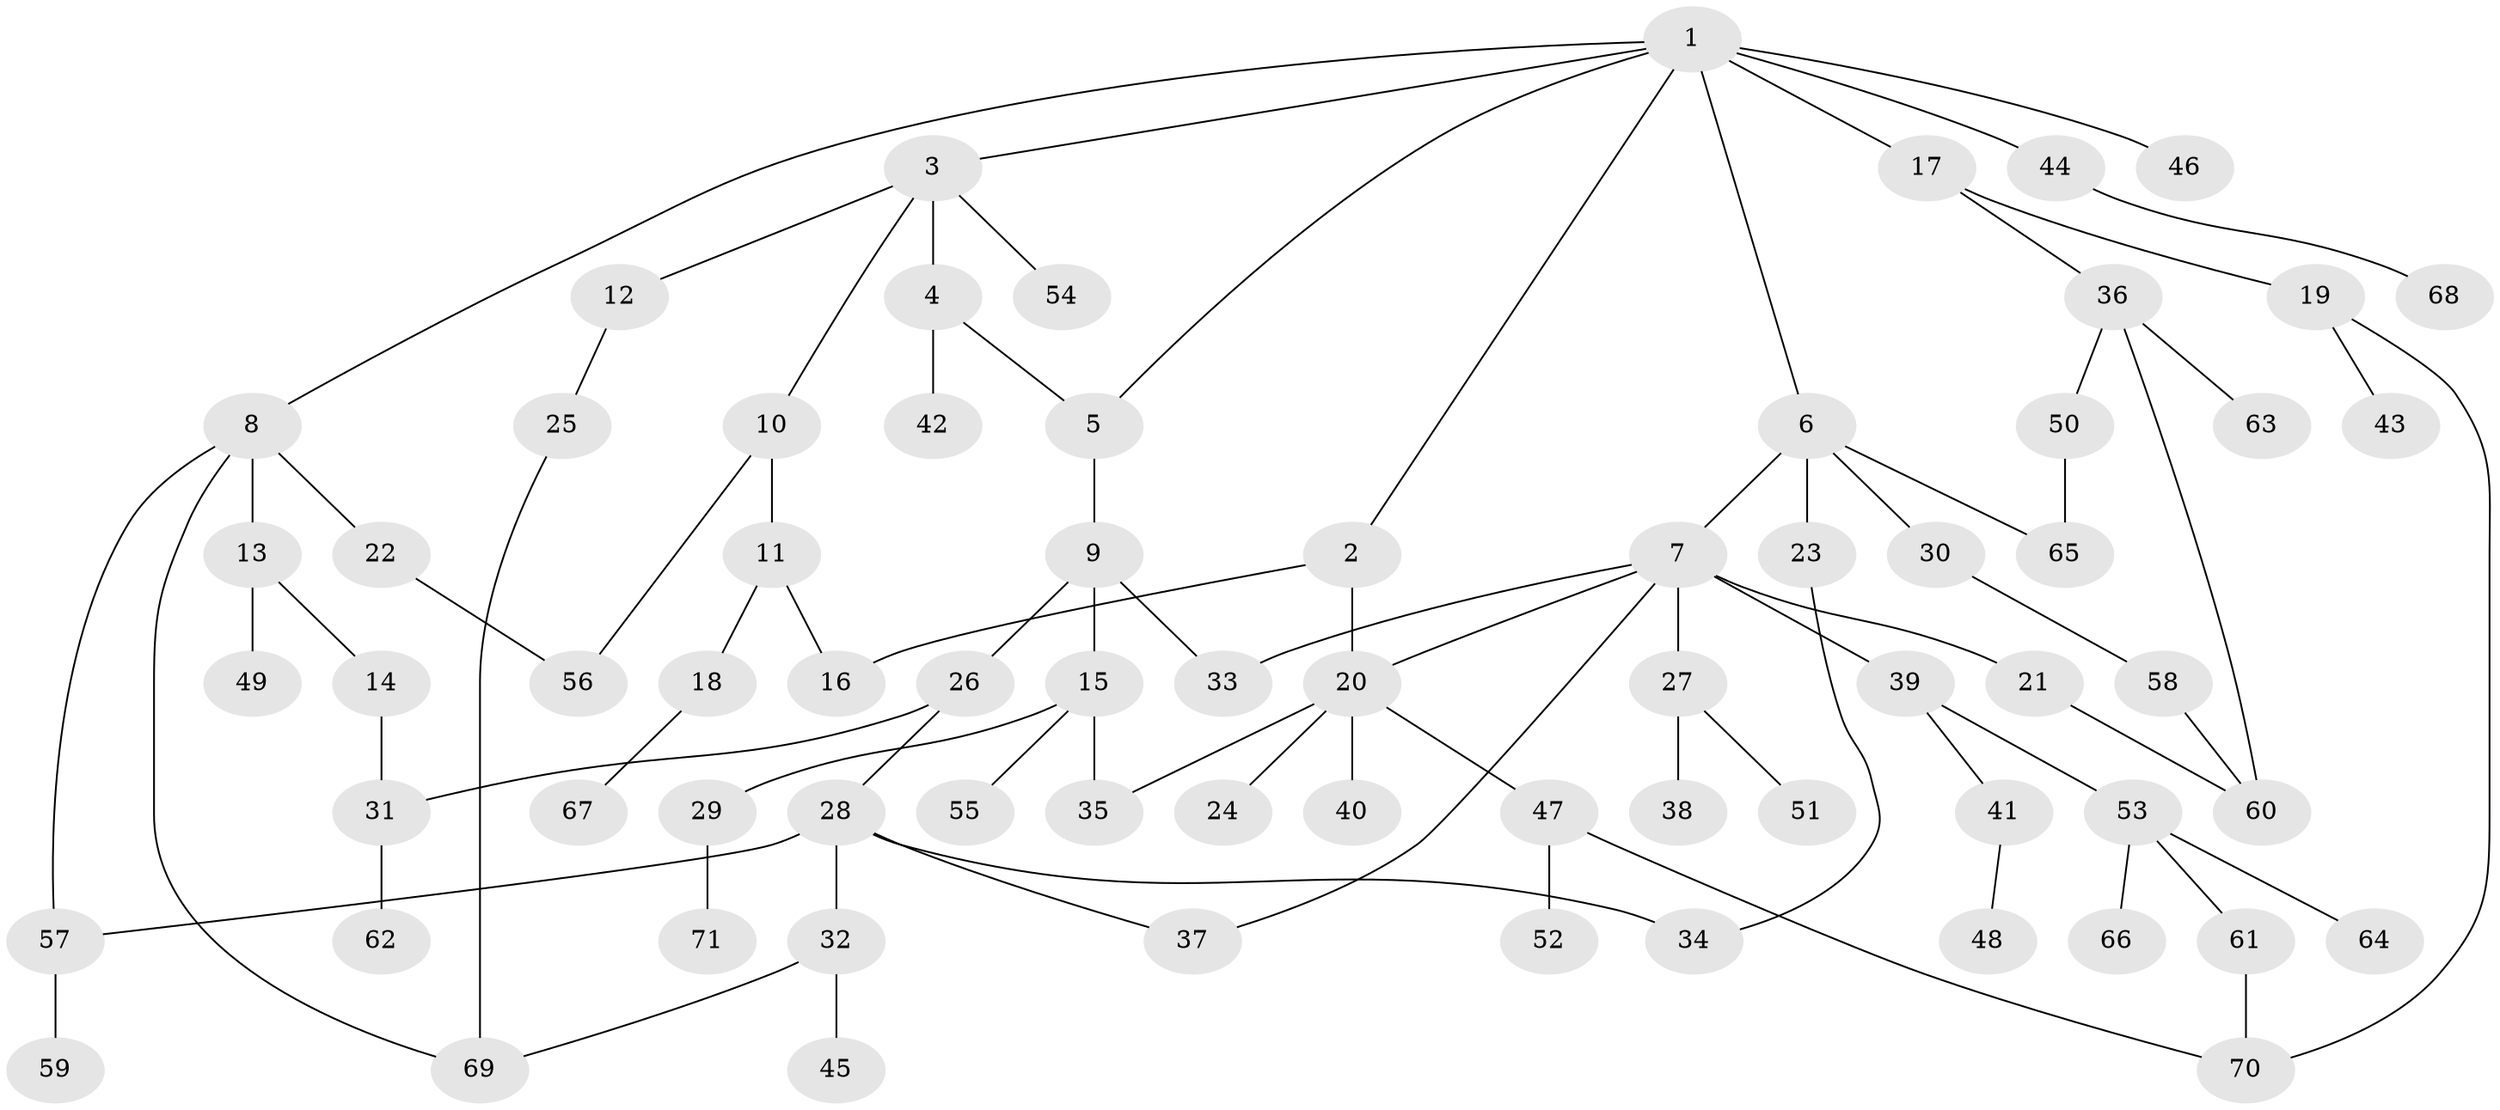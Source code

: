 // Generated by graph-tools (version 1.1) at 2025/49/03/09/25 03:49:17]
// undirected, 71 vertices, 87 edges
graph export_dot {
graph [start="1"]
  node [color=gray90,style=filled];
  1;
  2;
  3;
  4;
  5;
  6;
  7;
  8;
  9;
  10;
  11;
  12;
  13;
  14;
  15;
  16;
  17;
  18;
  19;
  20;
  21;
  22;
  23;
  24;
  25;
  26;
  27;
  28;
  29;
  30;
  31;
  32;
  33;
  34;
  35;
  36;
  37;
  38;
  39;
  40;
  41;
  42;
  43;
  44;
  45;
  46;
  47;
  48;
  49;
  50;
  51;
  52;
  53;
  54;
  55;
  56;
  57;
  58;
  59;
  60;
  61;
  62;
  63;
  64;
  65;
  66;
  67;
  68;
  69;
  70;
  71;
  1 -- 2;
  1 -- 3;
  1 -- 5;
  1 -- 6;
  1 -- 8;
  1 -- 17;
  1 -- 44;
  1 -- 46;
  2 -- 16;
  2 -- 20;
  3 -- 4;
  3 -- 10;
  3 -- 12;
  3 -- 54;
  4 -- 42;
  4 -- 5;
  5 -- 9;
  6 -- 7;
  6 -- 23;
  6 -- 30;
  6 -- 65;
  7 -- 20;
  7 -- 21;
  7 -- 27;
  7 -- 39;
  7 -- 37;
  7 -- 33;
  8 -- 13;
  8 -- 22;
  8 -- 69;
  8 -- 57;
  9 -- 15;
  9 -- 26;
  9 -- 33;
  10 -- 11;
  10 -- 56;
  11 -- 16;
  11 -- 18;
  12 -- 25;
  13 -- 14;
  13 -- 49;
  14 -- 31;
  15 -- 29;
  15 -- 35;
  15 -- 55;
  17 -- 19;
  17 -- 36;
  18 -- 67;
  19 -- 43;
  19 -- 70;
  20 -- 24;
  20 -- 40;
  20 -- 47;
  20 -- 35;
  21 -- 60;
  22 -- 56;
  23 -- 34;
  25 -- 69;
  26 -- 28;
  26 -- 31;
  27 -- 38;
  27 -- 51;
  28 -- 32;
  28 -- 34;
  28 -- 37;
  28 -- 57;
  29 -- 71;
  30 -- 58;
  31 -- 62;
  32 -- 45;
  32 -- 69;
  36 -- 50;
  36 -- 60;
  36 -- 63;
  39 -- 41;
  39 -- 53;
  41 -- 48;
  44 -- 68;
  47 -- 52;
  47 -- 70;
  50 -- 65;
  53 -- 61;
  53 -- 64;
  53 -- 66;
  57 -- 59;
  58 -- 60;
  61 -- 70;
}
